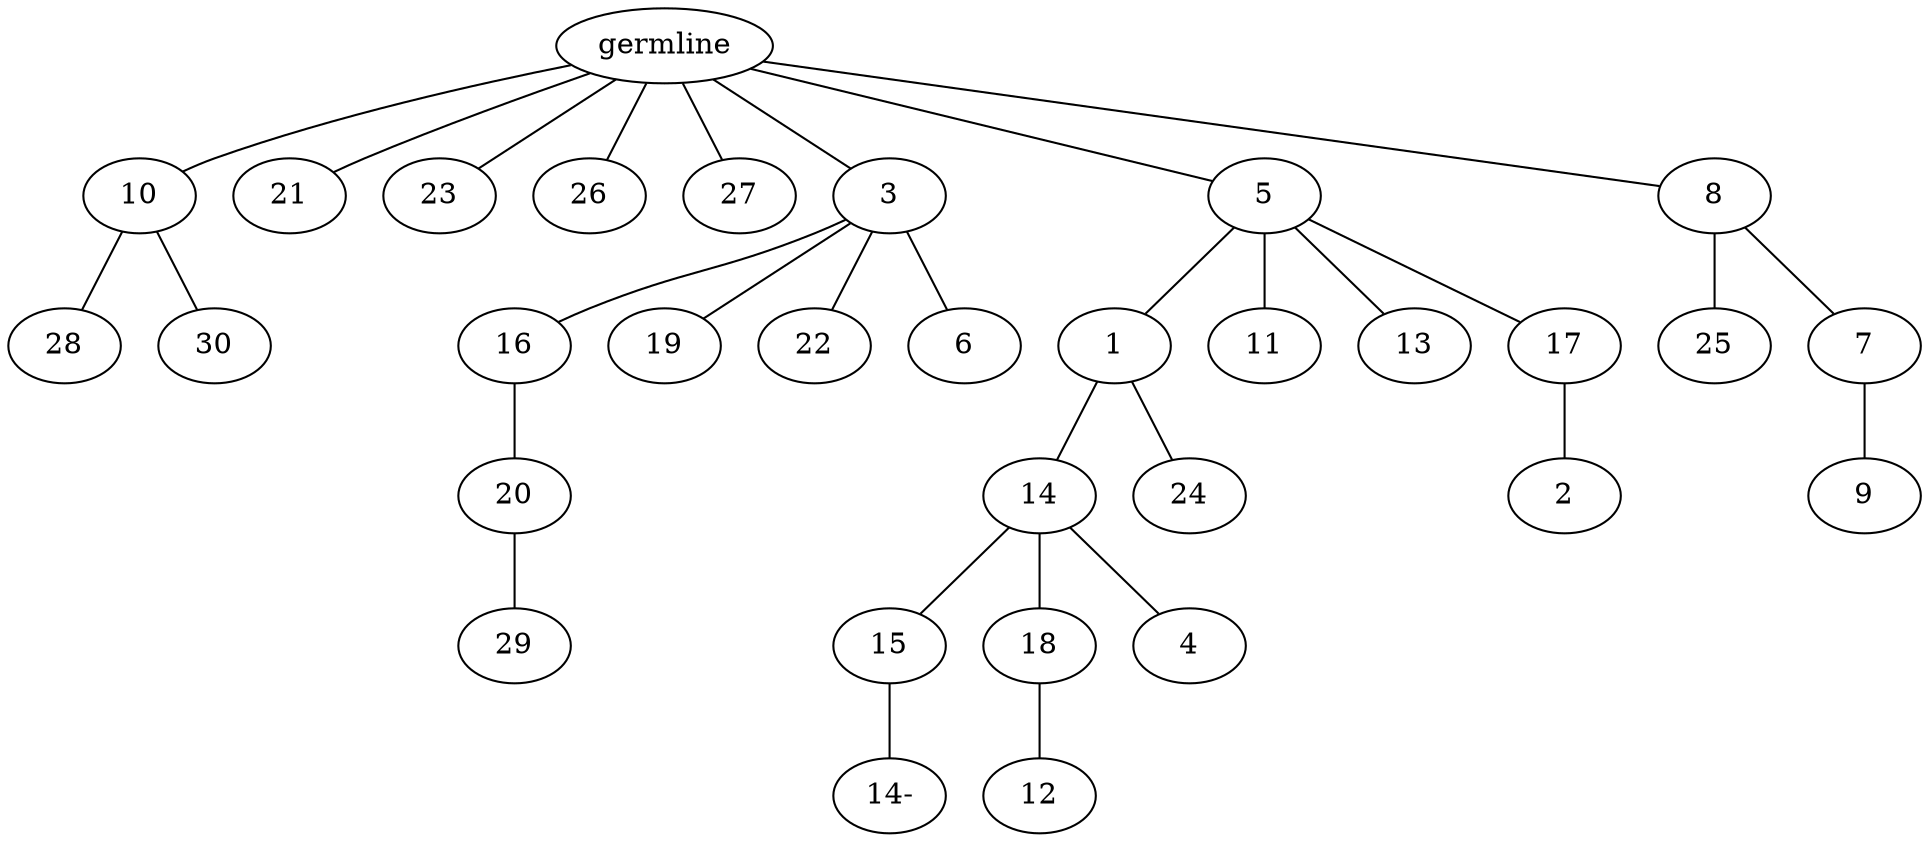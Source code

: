 graph tree {
    "140328926154128" [label="germline"];
    "140328926120736" [label="10"];
    "140328926119920" [label="28"];
    "140328926121168" [label="30"];
    "140328926120400" [label="21"];
    "140328926121888" [label="23"];
    "140328926119824" [label="26"];
    "140328926118576" [label="27"];
    "140328926121456" [label="3"];
    "140328926023344" [label="16"];
    "140328926022672" [label="20"];
    "140328926023008" [label="29"];
    "140328926023584" [label="19"];
    "140328926023296" [label="22"];
    "140328926023248" [label="6"];
    "140328926119632" [label="5"];
    "140328926044512" [label="1"];
    "140328926068688" [label="14"];
    "140328926067056" [label="15"];
    "140328926120112" [label="14-"];
    "140328926067248" [label="18"];
    "140328926067968" [label="12"];
    "140328926068544" [label="4"];
    "140328926067536" [label="24"];
    "140328926067680" [label="11"];
    "140328926068304" [label="13"];
    "140328926067488" [label="17"];
    "140328926068064" [label="2"];
    "140328926022960" [label="8"];
    "140328926068112" [label="25"];
    "140328926066192" [label="7"];
    "140328926068256" [label="9"];
    "140328926154128" -- "140328926120736";
    "140328926154128" -- "140328926120400";
    "140328926154128" -- "140328926121888";
    "140328926154128" -- "140328926119824";
    "140328926154128" -- "140328926118576";
    "140328926154128" -- "140328926121456";
    "140328926154128" -- "140328926119632";
    "140328926154128" -- "140328926022960";
    "140328926120736" -- "140328926119920";
    "140328926120736" -- "140328926121168";
    "140328926121456" -- "140328926023344";
    "140328926121456" -- "140328926023584";
    "140328926121456" -- "140328926023296";
    "140328926121456" -- "140328926023248";
    "140328926023344" -- "140328926022672";
    "140328926022672" -- "140328926023008";
    "140328926119632" -- "140328926044512";
    "140328926119632" -- "140328926067680";
    "140328926119632" -- "140328926068304";
    "140328926119632" -- "140328926067488";
    "140328926044512" -- "140328926068688";
    "140328926044512" -- "140328926067536";
    "140328926068688" -- "140328926067056";
    "140328926068688" -- "140328926067248";
    "140328926068688" -- "140328926068544";
    "140328926067056" -- "140328926120112";
    "140328926067248" -- "140328926067968";
    "140328926067488" -- "140328926068064";
    "140328926022960" -- "140328926068112";
    "140328926022960" -- "140328926066192";
    "140328926066192" -- "140328926068256";
}
